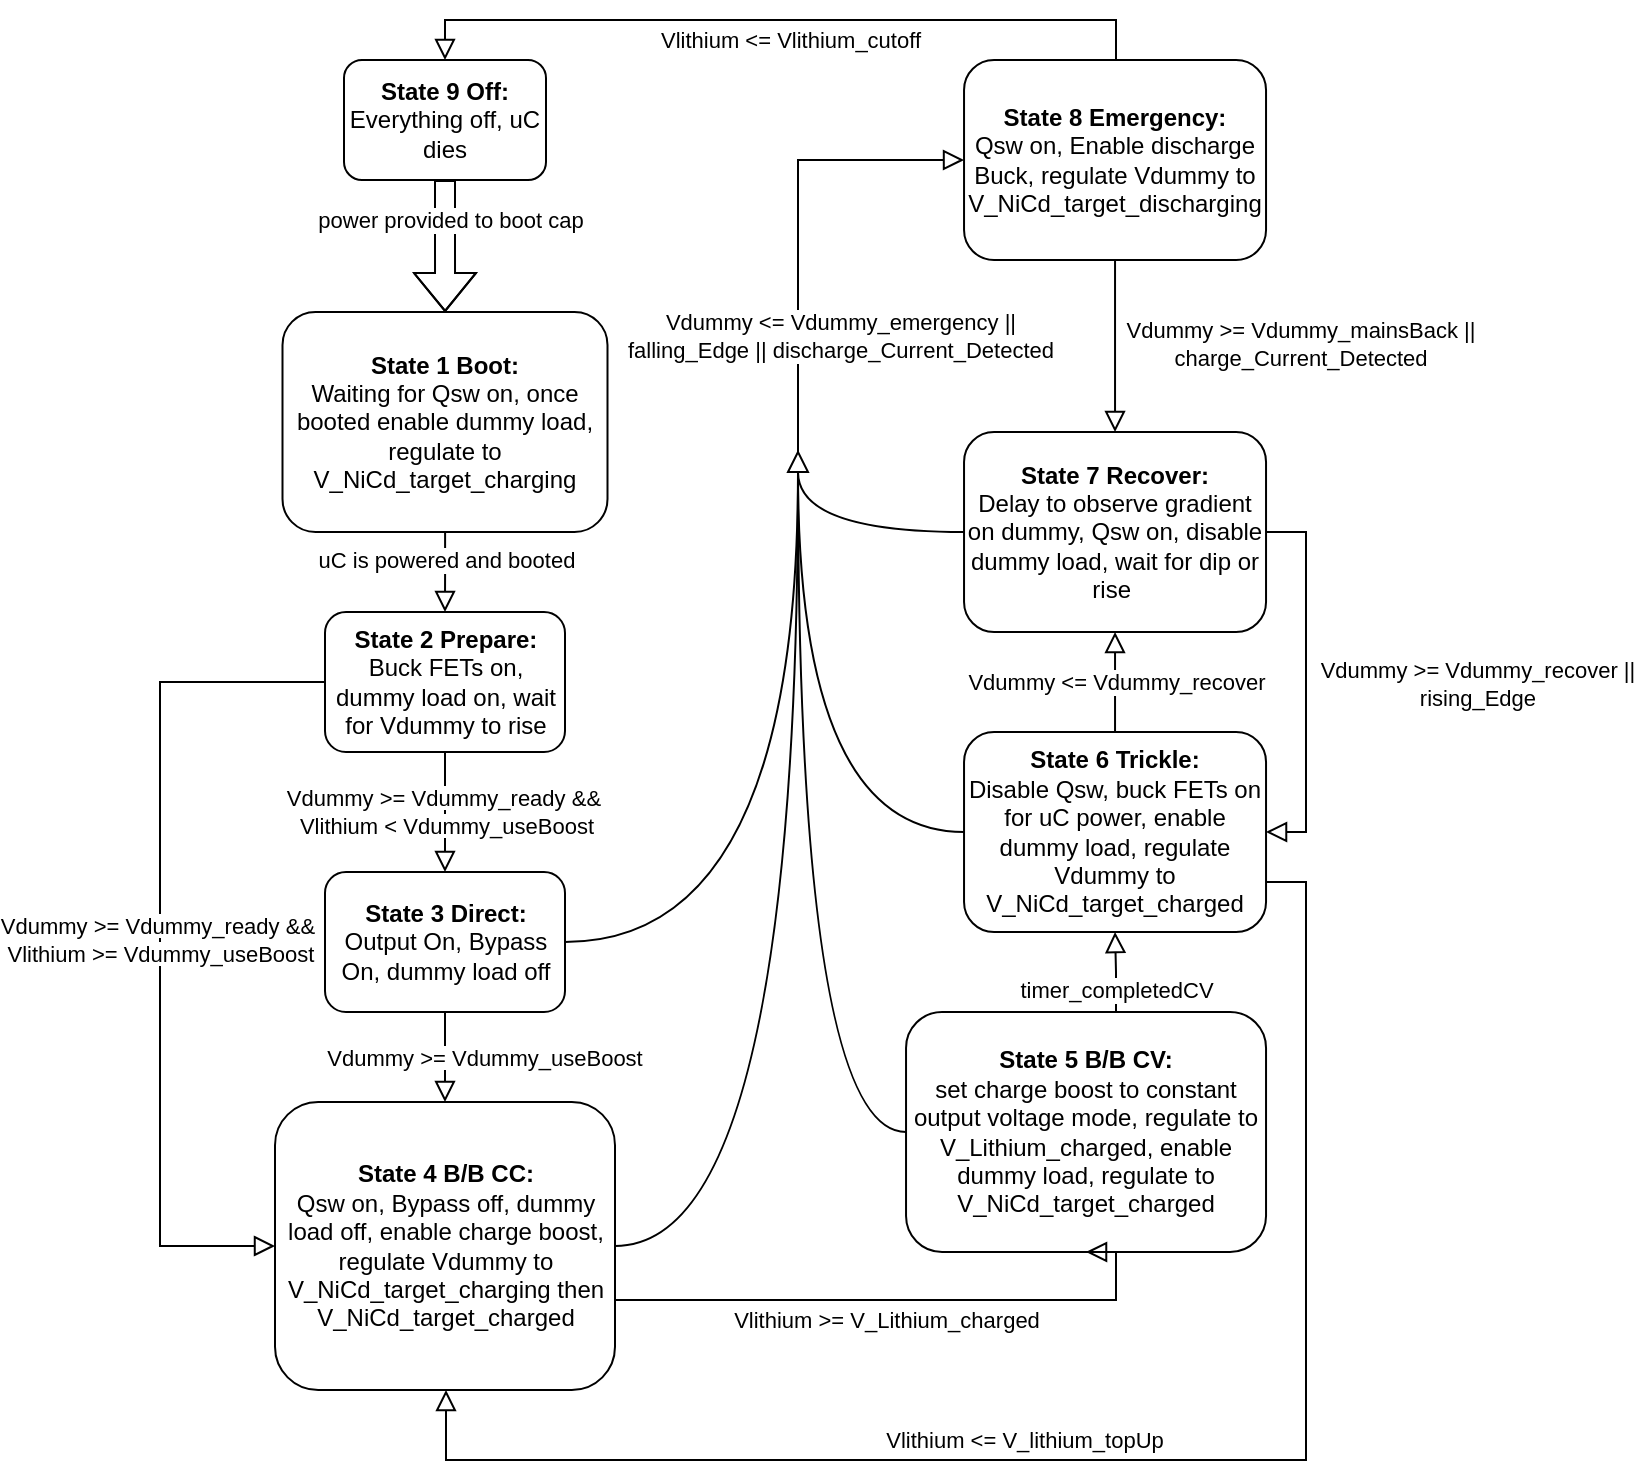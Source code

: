 <mxfile version="24.5.4" type="github">
  <diagram id="C5RBs43oDa-KdzZeNtuy" name="Page-1">
    <mxGraphModel dx="600" dy="318" grid="1" gridSize="10" guides="1" tooltips="1" connect="1" arrows="1" fold="1" page="1" pageScale="1" pageWidth="827" pageHeight="1169" math="0" shadow="0">
      <root>
        <mxCell id="WIyWlLk6GJQsqaUBKTNV-0" />
        <mxCell id="WIyWlLk6GJQsqaUBKTNV-1" parent="WIyWlLk6GJQsqaUBKTNV-0" />
        <mxCell id="WIyWlLk6GJQsqaUBKTNV-2" value="" style="rounded=0;html=1;jettySize=auto;orthogonalLoop=1;fontSize=11;endArrow=block;endFill=0;endSize=8;strokeWidth=1;shadow=0;labelBackgroundColor=none;edgeStyle=orthogonalEdgeStyle;" parent="WIyWlLk6GJQsqaUBKTNV-1" source="WIyWlLk6GJQsqaUBKTNV-3" edge="1">
          <mxGeometry relative="1" as="geometry">
            <mxPoint x="225.5" y="326" as="targetPoint" />
          </mxGeometry>
        </mxCell>
        <mxCell id="-rypncLCnnnrmYgA9d1G-1" value="uC is powered and booted" style="edgeLabel;html=1;align=center;verticalAlign=middle;resizable=0;points=[];" parent="WIyWlLk6GJQsqaUBKTNV-2" vertex="1" connectable="0">
          <mxGeometry x="-0.072" y="1" relative="1" as="geometry">
            <mxPoint x="-1" y="-5" as="offset" />
          </mxGeometry>
        </mxCell>
        <mxCell id="WIyWlLk6GJQsqaUBKTNV-3" value="&lt;b&gt;State 1 Boot:&lt;/b&gt;&lt;div&gt;Waiting for Qsw on, once booted enable dummy load, regulate to V_NiCd_target_charging&lt;/div&gt;" style="rounded=1;whiteSpace=wrap;html=1;fontSize=12;glass=0;strokeWidth=1;shadow=0;" parent="WIyWlLk6GJQsqaUBKTNV-1" vertex="1">
          <mxGeometry x="144.25" y="176" width="162.5" height="110" as="geometry" />
        </mxCell>
        <mxCell id="WIyWlLk6GJQsqaUBKTNV-4" value="&lt;span style=&quot;background-color: rgb(255, 255, 255);&quot;&gt;Vdummy &amp;gt;= Vdummy_useBoost&lt;/span&gt;" style="rounded=0;html=1;jettySize=auto;orthogonalLoop=1;fontSize=11;endArrow=block;endFill=0;endSize=8;strokeWidth=1;shadow=0;labelBackgroundColor=none;edgeStyle=orthogonalEdgeStyle;exitX=0.5;exitY=1;exitDx=0;exitDy=0;entryX=0.5;entryY=0;entryDx=0;entryDy=0;" parent="WIyWlLk6GJQsqaUBKTNV-1" source="-rypncLCnnnrmYgA9d1G-2" target="-rypncLCnnnrmYgA9d1G-3" edge="1">
          <mxGeometry x="0.047" y="19" relative="1" as="geometry">
            <mxPoint y="-1" as="offset" />
            <mxPoint x="475.5" y="366" as="sourcePoint" />
            <mxPoint x="475.534" y="406.028" as="targetPoint" />
          </mxGeometry>
        </mxCell>
        <mxCell id="WIyWlLk6GJQsqaUBKTNV-5" value="&lt;span style=&quot;background-color: rgb(255, 255, 255);&quot;&gt;Vdummy &amp;gt;= Vdummy_ready &amp;amp;&amp;amp;&amp;nbsp;&lt;/span&gt;&lt;div&gt;&lt;span style=&quot;background-color: rgb(255, 255, 255);&quot;&gt;Vlithium &amp;lt; Vdummy_useBoost&lt;/span&gt;&lt;/div&gt;" style="edgeStyle=orthogonalEdgeStyle;rounded=0;html=1;jettySize=auto;orthogonalLoop=1;fontSize=11;endArrow=block;endFill=0;endSize=8;strokeWidth=1;shadow=0;labelBackgroundColor=none;entryX=0.5;entryY=0;entryDx=0;entryDy=0;exitX=0.5;exitY=1;exitDx=0;exitDy=0;" parent="WIyWlLk6GJQsqaUBKTNV-1" source="WIyWlLk6GJQsqaUBKTNV-7" target="-rypncLCnnnrmYgA9d1G-2" edge="1">
          <mxGeometry relative="1" as="geometry">
            <mxPoint as="offset" />
            <mxPoint x="285.5" y="436" as="sourcePoint" />
            <Array as="points" />
          </mxGeometry>
        </mxCell>
        <mxCell id="WIyWlLk6GJQsqaUBKTNV-7" value="&lt;b&gt;State 2 Prepare:&lt;/b&gt;&lt;div&gt;Buck FETs on, dummy load on, wait for Vdummy to rise&lt;/div&gt;" style="rounded=1;whiteSpace=wrap;html=1;fontSize=12;glass=0;strokeWidth=1;shadow=0;" parent="WIyWlLk6GJQsqaUBKTNV-1" vertex="1">
          <mxGeometry x="165.5" y="326" width="120" height="70" as="geometry" />
        </mxCell>
        <mxCell id="-rypncLCnnnrmYgA9d1G-2" value="&lt;b&gt;State 3 Direct:&lt;/b&gt;&lt;div&gt;Output On, Bypass On, dummy load off&lt;/div&gt;" style="rounded=1;whiteSpace=wrap;html=1;fontSize=12;glass=0;strokeWidth=1;shadow=0;" parent="WIyWlLk6GJQsqaUBKTNV-1" vertex="1">
          <mxGeometry x="165.5" y="456" width="120" height="70" as="geometry" />
        </mxCell>
        <mxCell id="-rypncLCnnnrmYgA9d1G-3" value="&lt;b&gt;State 4 B/B CC:&lt;/b&gt;&lt;div&gt;Qsw on, Bypass off, dummy load off, enable charge boost, regulate Vdummy to V_NiCd_target_charging then V_NiCd_target_charged&lt;/div&gt;" style="rounded=1;whiteSpace=wrap;html=1;fontSize=12;glass=0;strokeWidth=1;shadow=0;" parent="WIyWlLk6GJQsqaUBKTNV-1" vertex="1">
          <mxGeometry x="140.5" y="571" width="170" height="144" as="geometry" />
        </mxCell>
        <mxCell id="-rypncLCnnnrmYgA9d1G-4" value="&lt;b&gt;State 5 B/B CV:&lt;/b&gt;&lt;div&gt;set charge boost to constant output voltage mode, regulate to V_Lithium_charged, enable dummy load, regulate to V_NiCd_target_charged&lt;/div&gt;" style="rounded=1;whiteSpace=wrap;html=1;fontSize=12;glass=0;strokeWidth=1;shadow=0;" parent="WIyWlLk6GJQsqaUBKTNV-1" vertex="1">
          <mxGeometry x="456.02" y="526" width="180" height="120" as="geometry" />
        </mxCell>
        <mxCell id="-rypncLCnnnrmYgA9d1G-5" value="&lt;span style=&quot;background-color: rgb(255, 255, 255);&quot;&gt;Vlithium &amp;gt;= V_Lithium_charged&lt;/span&gt;" style="rounded=0;html=1;jettySize=auto;orthogonalLoop=1;fontSize=11;endArrow=block;endFill=0;endSize=8;strokeWidth=1;shadow=0;labelBackgroundColor=none;edgeStyle=orthogonalEdgeStyle;exitX=1;exitY=0.5;exitDx=0;exitDy=0;entryX=0.5;entryY=1;entryDx=0;entryDy=0;" parent="WIyWlLk6GJQsqaUBKTNV-1" source="-rypncLCnnnrmYgA9d1G-3" target="-rypncLCnnnrmYgA9d1G-4" edge="1">
          <mxGeometry x="0.026" y="-10" relative="1" as="geometry">
            <mxPoint as="offset" />
            <mxPoint x="235.5" y="536" as="sourcePoint" />
            <mxPoint x="561" y="660" as="targetPoint" />
            <Array as="points">
              <mxPoint x="311" y="670" />
              <mxPoint x="561" y="670" />
            </Array>
          </mxGeometry>
        </mxCell>
        <mxCell id="-rypncLCnnnrmYgA9d1G-6" value="&lt;b&gt;State 6 Trickle:&lt;/b&gt;&lt;div&gt;Disable Qsw, buck FETs on for uC power, enable dummy load, regulate Vdummy to V_NiCd_target_charged&lt;/div&gt;" style="rounded=1;whiteSpace=wrap;html=1;fontSize=12;glass=0;strokeWidth=1;shadow=0;" parent="WIyWlLk6GJQsqaUBKTNV-1" vertex="1">
          <mxGeometry x="485.02" y="386" width="151" height="100" as="geometry" />
        </mxCell>
        <mxCell id="-rypncLCnnnrmYgA9d1G-7" value="" style="rounded=0;html=1;jettySize=auto;orthogonalLoop=1;fontSize=11;endArrow=block;endFill=0;endSize=8;strokeWidth=1;shadow=0;labelBackgroundColor=none;edgeStyle=orthogonalEdgeStyle;exitX=0.5;exitY=0;exitDx=0;exitDy=0;entryX=0.5;entryY=1;entryDx=0;entryDy=0;" parent="WIyWlLk6GJQsqaUBKTNV-1" source="-rypncLCnnnrmYgA9d1G-4" target="-rypncLCnnnrmYgA9d1G-6" edge="1">
          <mxGeometry x="0.045" y="20" relative="1" as="geometry">
            <mxPoint as="offset" />
            <mxPoint x="398.02" y="636" as="sourcePoint" />
            <mxPoint x="519.02" y="566" as="targetPoint" />
            <Array as="points">
              <mxPoint x="561" y="526" />
              <mxPoint x="561" y="506" />
            </Array>
          </mxGeometry>
        </mxCell>
        <mxCell id="T28qBVAI4pB53wo0v3uB-1" value="timer_completedCV" style="edgeLabel;html=1;align=center;verticalAlign=middle;resizable=0;points=[];" parent="-rypncLCnnnrmYgA9d1G-7" vertex="1" connectable="0">
          <mxGeometry x="-0.042" relative="1" as="geometry">
            <mxPoint as="offset" />
          </mxGeometry>
        </mxCell>
        <mxCell id="-rypncLCnnnrmYgA9d1G-8" value="&lt;b&gt;State 7 Recover:&lt;/b&gt;&lt;div&gt;Delay to observe gradient on dummy, Qsw on, disable dummy load, wait for dip or rise&amp;nbsp;&lt;br&gt;&lt;/div&gt;" style="rounded=1;whiteSpace=wrap;html=1;fontSize=12;glass=0;strokeWidth=1;shadow=0;" parent="WIyWlLk6GJQsqaUBKTNV-1" vertex="1">
          <mxGeometry x="485.02" y="236" width="151" height="100" as="geometry" />
        </mxCell>
        <mxCell id="-rypncLCnnnrmYgA9d1G-12" value="" style="triangle;whiteSpace=wrap;html=1;rotation=-90;" parent="WIyWlLk6GJQsqaUBKTNV-1" vertex="1">
          <mxGeometry x="397" y="246" width="10" height="10" as="geometry" />
        </mxCell>
        <mxCell id="-rypncLCnnnrmYgA9d1G-15" value="" style="edgeStyle=orthogonalEdgeStyle;rounded=0;html=1;jettySize=auto;orthogonalLoop=1;fontSize=11;endArrow=none;endFill=0;strokeWidth=1;shadow=0;labelBackgroundColor=none;entryX=0;entryY=0.5;entryDx=0;entryDy=0;exitX=1;exitY=0.5;exitDx=0;exitDy=0;curved=1;" parent="WIyWlLk6GJQsqaUBKTNV-1" source="-rypncLCnnnrmYgA9d1G-2" target="-rypncLCnnnrmYgA9d1G-12" edge="1">
          <mxGeometry relative="1" as="geometry">
            <mxPoint as="offset" />
            <mxPoint x="235.5" y="406" as="sourcePoint" />
            <mxPoint x="235.5" y="466" as="targetPoint" />
            <Array as="points" />
          </mxGeometry>
        </mxCell>
        <mxCell id="-rypncLCnnnrmYgA9d1G-17" value="" style="edgeStyle=orthogonalEdgeStyle;rounded=0;html=1;jettySize=auto;orthogonalLoop=1;fontSize=11;endArrow=none;endFill=0;strokeWidth=1;shadow=0;labelBackgroundColor=none;exitX=1;exitY=0.5;exitDx=0;exitDy=0;curved=1;entryX=0;entryY=0.5;entryDx=0;entryDy=0;" parent="WIyWlLk6GJQsqaUBKTNV-1" source="-rypncLCnnnrmYgA9d1G-3" target="-rypncLCnnnrmYgA9d1G-12" edge="1">
          <mxGeometry relative="1" as="geometry">
            <mxPoint as="offset" />
            <mxPoint x="295.5" y="501" as="sourcePoint" />
            <mxPoint x="365.5" y="266" as="targetPoint" />
            <Array as="points" />
          </mxGeometry>
        </mxCell>
        <mxCell id="-rypncLCnnnrmYgA9d1G-18" value="" style="edgeStyle=orthogonalEdgeStyle;rounded=0;html=1;jettySize=auto;orthogonalLoop=1;fontSize=11;endArrow=none;endFill=0;strokeWidth=1;shadow=0;labelBackgroundColor=none;exitX=0;exitY=0.5;exitDx=0;exitDy=0;curved=1;entryX=0;entryY=0.5;entryDx=0;entryDy=0;" parent="WIyWlLk6GJQsqaUBKTNV-1" source="-rypncLCnnnrmYgA9d1G-4" target="-rypncLCnnnrmYgA9d1G-12" edge="1">
          <mxGeometry relative="1" as="geometry">
            <mxPoint as="offset" />
            <mxPoint x="308.5" y="636" as="sourcePoint" />
            <mxPoint x="355.5" y="356" as="targetPoint" />
            <Array as="points" />
          </mxGeometry>
        </mxCell>
        <mxCell id="-rypncLCnnnrmYgA9d1G-19" value="" style="edgeStyle=orthogonalEdgeStyle;rounded=0;html=1;jettySize=auto;orthogonalLoop=1;fontSize=11;endArrow=none;endFill=0;strokeWidth=1;shadow=0;labelBackgroundColor=none;exitX=0;exitY=0.5;exitDx=0;exitDy=0;curved=1;entryX=0;entryY=0.5;entryDx=0;entryDy=0;" parent="WIyWlLk6GJQsqaUBKTNV-1" source="-rypncLCnnnrmYgA9d1G-6" target="-rypncLCnnnrmYgA9d1G-12" edge="1">
          <mxGeometry relative="1" as="geometry">
            <mxPoint as="offset" />
            <mxPoint x="422.5" y="551" as="sourcePoint" />
            <mxPoint x="350.5" y="356" as="targetPoint" />
            <Array as="points" />
          </mxGeometry>
        </mxCell>
        <mxCell id="-rypncLCnnnrmYgA9d1G-20" value="&lt;b&gt;State 8 Emergency:&lt;/b&gt;&lt;div&gt;Qsw on, Enable discharge Buck, regulate Vdummy to V_NiCd_target_discharging&lt;/div&gt;" style="rounded=1;whiteSpace=wrap;html=1;fontSize=12;glass=0;strokeWidth=1;shadow=0;" parent="WIyWlLk6GJQsqaUBKTNV-1" vertex="1">
          <mxGeometry x="485.02" y="50" width="151" height="100" as="geometry" />
        </mxCell>
        <mxCell id="-rypncLCnnnrmYgA9d1G-22" value="" style="rounded=0;html=1;jettySize=auto;orthogonalLoop=1;fontSize=11;endArrow=block;endFill=0;endSize=8;strokeWidth=1;shadow=0;labelBackgroundColor=none;edgeStyle=orthogonalEdgeStyle;entryX=0;entryY=0.5;entryDx=0;entryDy=0;exitX=1;exitY=0.5;exitDx=0;exitDy=0;" parent="WIyWlLk6GJQsqaUBKTNV-1" source="-rypncLCnnnrmYgA9d1G-12" target="-rypncLCnnnrmYgA9d1G-20" edge="1">
          <mxGeometry x="0.045" y="20" relative="1" as="geometry">
            <mxPoint as="offset" />
            <mxPoint x="303" y="110" as="sourcePoint" />
            <mxPoint x="481" y="460" as="targetPoint" />
          </mxGeometry>
        </mxCell>
        <mxCell id="-rypncLCnnnrmYgA9d1G-24" value="Vdummy &amp;lt;= Vdummy_emergency ||&lt;div&gt;falling_Edge || discharge_Current_Detected&lt;/div&gt;" style="edgeLabel;html=1;align=center;verticalAlign=middle;resizable=0;points=[];" parent="-rypncLCnnnrmYgA9d1G-22" vertex="1" connectable="0">
          <mxGeometry x="-0.09" relative="1" as="geometry">
            <mxPoint x="21" y="46" as="offset" />
          </mxGeometry>
        </mxCell>
        <mxCell id="-rypncLCnnnrmYgA9d1G-23" value="" style="edgeStyle=orthogonalEdgeStyle;rounded=0;html=1;jettySize=auto;orthogonalLoop=1;fontSize=11;endArrow=none;endFill=0;strokeWidth=1;shadow=0;labelBackgroundColor=none;exitX=0;exitY=0.5;exitDx=0;exitDy=0;curved=1;entryX=0;entryY=0.5;entryDx=0;entryDy=0;" parent="WIyWlLk6GJQsqaUBKTNV-1" source="-rypncLCnnnrmYgA9d1G-8" target="-rypncLCnnnrmYgA9d1G-12" edge="1">
          <mxGeometry relative="1" as="geometry">
            <mxPoint as="offset" />
            <mxPoint x="406" y="436" as="sourcePoint" />
            <mxPoint x="343" y="196" as="targetPoint" />
            <Array as="points" />
          </mxGeometry>
        </mxCell>
        <mxCell id="-rypncLCnnnrmYgA9d1G-31" style="edgeStyle=orthogonalEdgeStyle;rounded=0;orthogonalLoop=1;jettySize=auto;html=1;exitX=0.5;exitY=1;exitDx=0;exitDy=0;shape=flexArrow;" parent="WIyWlLk6GJQsqaUBKTNV-1" source="-rypncLCnnnrmYgA9d1G-25" target="WIyWlLk6GJQsqaUBKTNV-3" edge="1">
          <mxGeometry relative="1" as="geometry" />
        </mxCell>
        <mxCell id="-rypncLCnnnrmYgA9d1G-32" value="power provided to boot cap" style="edgeLabel;html=1;align=center;verticalAlign=middle;resizable=0;points=[];" parent="-rypncLCnnnrmYgA9d1G-31" vertex="1" connectable="0">
          <mxGeometry x="0.026" y="-4" relative="1" as="geometry">
            <mxPoint x="6" y="-14" as="offset" />
          </mxGeometry>
        </mxCell>
        <mxCell id="-rypncLCnnnrmYgA9d1G-25" value="&lt;b&gt;State 9 Off:&lt;/b&gt;&lt;div&gt;Everything off, uC dies&lt;/div&gt;" style="rounded=1;whiteSpace=wrap;html=1;fontSize=12;glass=0;strokeWidth=1;shadow=0;" parent="WIyWlLk6GJQsqaUBKTNV-1" vertex="1">
          <mxGeometry x="175" y="50" width="101" height="60" as="geometry" />
        </mxCell>
        <mxCell id="-rypncLCnnnrmYgA9d1G-26" value="" style="rounded=0;html=1;jettySize=auto;orthogonalLoop=1;fontSize=11;endArrow=block;endFill=0;endSize=8;strokeWidth=1;shadow=0;labelBackgroundColor=none;edgeStyle=orthogonalEdgeStyle;entryX=0.5;entryY=0;entryDx=0;entryDy=0;" parent="WIyWlLk6GJQsqaUBKTNV-1" target="-rypncLCnnnrmYgA9d1G-25" edge="1">
          <mxGeometry x="0.045" y="20" relative="1" as="geometry">
            <mxPoint as="offset" />
            <mxPoint x="561" y="50" as="sourcePoint" />
            <mxPoint x="406" y="110" as="targetPoint" />
            <Array as="points">
              <mxPoint x="561" y="30" />
              <mxPoint x="226" y="30" />
            </Array>
          </mxGeometry>
        </mxCell>
        <mxCell id="-rypncLCnnnrmYgA9d1G-27" value="Vlithium &amp;lt;= Vlithium_cutoff" style="edgeLabel;html=1;align=center;verticalAlign=middle;resizable=0;points=[];" parent="-rypncLCnnnrmYgA9d1G-26" vertex="1" connectable="0">
          <mxGeometry x="-0.09" relative="1" as="geometry">
            <mxPoint x="-12" y="10" as="offset" />
          </mxGeometry>
        </mxCell>
        <mxCell id="-rypncLCnnnrmYgA9d1G-33" value="" style="rounded=0;html=1;jettySize=auto;orthogonalLoop=1;fontSize=11;endArrow=block;endFill=0;endSize=8;strokeWidth=1;shadow=0;labelBackgroundColor=none;edgeStyle=orthogonalEdgeStyle;entryX=0.5;entryY=0;entryDx=0;entryDy=0;exitX=0.5;exitY=1;exitDx=0;exitDy=0;" parent="WIyWlLk6GJQsqaUBKTNV-1" source="-rypncLCnnnrmYgA9d1G-20" target="-rypncLCnnnrmYgA9d1G-8" edge="1">
          <mxGeometry x="0.045" y="20" relative="1" as="geometry">
            <mxPoint as="offset" />
            <mxPoint x="560.52" y="176" as="sourcePoint" />
            <mxPoint x="495.52" y="136" as="targetPoint" />
          </mxGeometry>
        </mxCell>
        <mxCell id="-rypncLCnnnrmYgA9d1G-34" value="Vdummy &amp;gt;= Vdummy_mainsBack ||&lt;div&gt;charge_Current_Detected&lt;/div&gt;" style="edgeLabel;html=1;align=center;verticalAlign=middle;resizable=0;points=[];" parent="-rypncLCnnnrmYgA9d1G-33" vertex="1" connectable="0">
          <mxGeometry x="-0.09" relative="1" as="geometry">
            <mxPoint x="92" y="3" as="offset" />
          </mxGeometry>
        </mxCell>
        <mxCell id="-rypncLCnnnrmYgA9d1G-35" value="" style="rounded=0;html=1;jettySize=auto;orthogonalLoop=1;fontSize=11;endArrow=block;endFill=0;endSize=8;strokeWidth=1;shadow=0;labelBackgroundColor=none;edgeStyle=orthogonalEdgeStyle;entryX=1;entryY=0.5;entryDx=0;entryDy=0;exitX=1;exitY=0.5;exitDx=0;exitDy=0;" parent="WIyWlLk6GJQsqaUBKTNV-1" source="-rypncLCnnnrmYgA9d1G-8" target="-rypncLCnnnrmYgA9d1G-6" edge="1">
          <mxGeometry x="0.045" y="20" relative="1" as="geometry">
            <mxPoint as="offset" />
            <mxPoint x="560.52" y="226" as="sourcePoint" />
            <mxPoint x="570.52" y="246" as="targetPoint" />
          </mxGeometry>
        </mxCell>
        <mxCell id="-rypncLCnnnrmYgA9d1G-36" value="Vdummy &amp;gt;= Vdummy_recover ||&amp;nbsp;&lt;div&gt;rising_Edge&amp;nbsp;&lt;/div&gt;" style="edgeLabel;html=1;align=center;verticalAlign=middle;resizable=0;points=[];" parent="-rypncLCnnnrmYgA9d1G-35" vertex="1" connectable="0">
          <mxGeometry x="-0.09" relative="1" as="geometry">
            <mxPoint x="87" y="9" as="offset" />
          </mxGeometry>
        </mxCell>
        <mxCell id="-rypncLCnnnrmYgA9d1G-37" value="" style="rounded=0;html=1;jettySize=auto;orthogonalLoop=1;fontSize=11;endArrow=block;endFill=0;endSize=8;strokeWidth=1;shadow=0;labelBackgroundColor=none;edgeStyle=orthogonalEdgeStyle;entryX=0.5;entryY=1;entryDx=0;entryDy=0;exitX=0.5;exitY=0;exitDx=0;exitDy=0;" parent="WIyWlLk6GJQsqaUBKTNV-1" source="-rypncLCnnnrmYgA9d1G-6" target="-rypncLCnnnrmYgA9d1G-8" edge="1">
          <mxGeometry x="0.045" y="20" relative="1" as="geometry">
            <mxPoint as="offset" />
            <mxPoint x="646.52" y="296" as="sourcePoint" />
            <mxPoint x="646.52" y="446" as="targetPoint" />
          </mxGeometry>
        </mxCell>
        <mxCell id="-rypncLCnnnrmYgA9d1G-38" value="Vdummy &amp;lt;= Vdummy_recover" style="edgeLabel;html=1;align=center;verticalAlign=middle;resizable=0;points=[];" parent="-rypncLCnnnrmYgA9d1G-37" vertex="1" connectable="0">
          <mxGeometry x="-0.09" relative="1" as="geometry">
            <mxPoint y="-2" as="offset" />
          </mxGeometry>
        </mxCell>
        <mxCell id="-rypncLCnnnrmYgA9d1G-42" value="" style="rounded=0;html=1;jettySize=auto;orthogonalLoop=1;fontSize=11;endArrow=block;endFill=0;endSize=8;strokeWidth=1;shadow=0;labelBackgroundColor=none;edgeStyle=orthogonalEdgeStyle;entryX=0.5;entryY=1;entryDx=0;entryDy=0;exitX=1;exitY=0.75;exitDx=0;exitDy=0;" parent="WIyWlLk6GJQsqaUBKTNV-1" source="-rypncLCnnnrmYgA9d1G-6" target="-rypncLCnnnrmYgA9d1G-3" edge="1">
          <mxGeometry x="0.045" y="20" relative="1" as="geometry">
            <mxPoint as="offset" />
            <mxPoint x="557" y="296" as="sourcePoint" />
            <mxPoint x="557" y="446" as="targetPoint" />
            <Array as="points">
              <mxPoint x="656" y="461" />
              <mxPoint x="656" y="750" />
              <mxPoint x="226" y="750" />
              <mxPoint x="226" y="715" />
            </Array>
          </mxGeometry>
        </mxCell>
        <mxCell id="-rypncLCnnnrmYgA9d1G-43" value="Vlithium &amp;lt;= V_lithium_topUp" style="edgeLabel;html=1;align=center;verticalAlign=middle;resizable=0;points=[];" parent="-rypncLCnnnrmYgA9d1G-42" vertex="1" connectable="0">
          <mxGeometry x="-0.09" relative="1" as="geometry">
            <mxPoint x="-98" y="-10" as="offset" />
          </mxGeometry>
        </mxCell>
        <mxCell id="3RBOjfxGh0oXWLlJNgli-1" value="&lt;span style=&quot;background-color: rgb(255, 255, 255);&quot;&gt;Vdummy &amp;gt;= Vdummy_ready &amp;amp;&amp;amp;&amp;nbsp;&lt;/span&gt;&lt;div&gt;&lt;span style=&quot;background-color: rgb(255, 255, 255);&quot;&gt;Vlithium &amp;gt;= Vdummy_useBoost&lt;/span&gt;&lt;/div&gt;" style="edgeStyle=orthogonalEdgeStyle;rounded=0;html=1;jettySize=auto;orthogonalLoop=1;fontSize=11;endArrow=block;endFill=0;endSize=8;strokeWidth=1;shadow=0;labelBackgroundColor=none;exitX=0;exitY=0.5;exitDx=0;exitDy=0;entryX=0;entryY=0.5;entryDx=0;entryDy=0;" parent="WIyWlLk6GJQsqaUBKTNV-1" source="WIyWlLk6GJQsqaUBKTNV-7" target="-rypncLCnnnrmYgA9d1G-3" edge="1">
          <mxGeometry relative="1" as="geometry">
            <mxPoint as="offset" />
            <mxPoint x="236" y="406" as="sourcePoint" />
            <Array as="points">
              <mxPoint x="83" y="361" />
              <mxPoint x="83" y="643" />
            </Array>
            <mxPoint x="123" y="626" as="targetPoint" />
          </mxGeometry>
        </mxCell>
      </root>
    </mxGraphModel>
  </diagram>
</mxfile>
